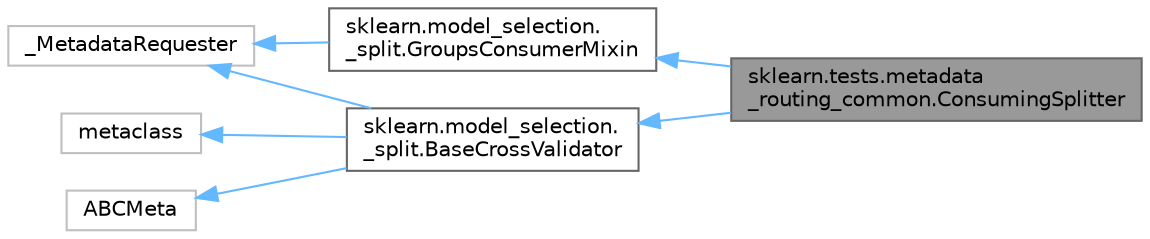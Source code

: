 digraph "sklearn.tests.metadata_routing_common.ConsumingSplitter"
{
 // LATEX_PDF_SIZE
  bgcolor="transparent";
  edge [fontname=Helvetica,fontsize=10,labelfontname=Helvetica,labelfontsize=10];
  node [fontname=Helvetica,fontsize=10,shape=box,height=0.2,width=0.4];
  rankdir="LR";
  Node1 [id="Node000001",label="sklearn.tests.metadata\l_routing_common.ConsumingSplitter",height=0.2,width=0.4,color="gray40", fillcolor="grey60", style="filled", fontcolor="black",tooltip=" "];
  Node2 -> Node1 [id="edge1_Node000001_Node000002",dir="back",color="steelblue1",style="solid",tooltip=" "];
  Node2 [id="Node000002",label="sklearn.model_selection.\l_split.GroupsConsumerMixin",height=0.2,width=0.4,color="gray40", fillcolor="white", style="filled",URL="$d1/d56/classsklearn_1_1model__selection_1_1__split_1_1GroupsConsumerMixin.html",tooltip=" "];
  Node3 -> Node2 [id="edge2_Node000002_Node000003",dir="back",color="steelblue1",style="solid",tooltip=" "];
  Node3 [id="Node000003",label="_MetadataRequester",height=0.2,width=0.4,color="grey75", fillcolor="white", style="filled",URL="$d9/dc5/class__MetadataRequester.html",tooltip=" "];
  Node4 -> Node1 [id="edge3_Node000001_Node000004",dir="back",color="steelblue1",style="solid",tooltip=" "];
  Node4 [id="Node000004",label="sklearn.model_selection.\l_split.BaseCrossValidator",height=0.2,width=0.4,color="gray40", fillcolor="white", style="filled",URL="$d5/ded/classsklearn_1_1model__selection_1_1__split_1_1BaseCrossValidator.html",tooltip=" "];
  Node3 -> Node4 [id="edge4_Node000004_Node000003",dir="back",color="steelblue1",style="solid",tooltip=" "];
  Node5 -> Node4 [id="edge5_Node000004_Node000005",dir="back",color="steelblue1",style="solid",tooltip=" "];
  Node5 [id="Node000005",label="metaclass",height=0.2,width=0.4,color="grey75", fillcolor="white", style="filled",URL="$d1/d9a/classmetaclass.html",tooltip=" "];
  Node6 -> Node4 [id="edge6_Node000004_Node000006",dir="back",color="steelblue1",style="solid",tooltip=" "];
  Node6 [id="Node000006",label="ABCMeta",height=0.2,width=0.4,color="grey75", fillcolor="white", style="filled",URL="$df/d42/classABCMeta.html",tooltip=" "];
}
